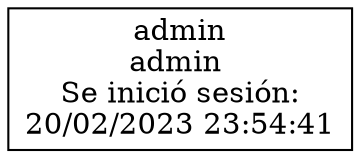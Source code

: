 digraph {
node [shape=box]
{rank=same "admin
admin 
Se inició sesión:
20/02/2023 23:54:41"}
edge [dir=none]
{rank=same "admin
admin 
Se inició sesión:
20/02/2023 23:54:41"}
}

